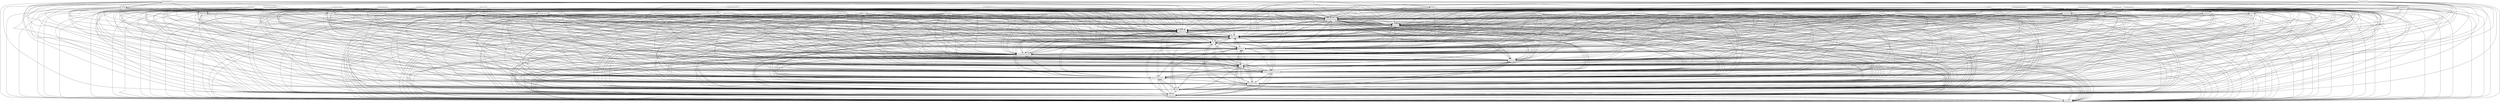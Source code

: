 digraph{
graph [rankdir=TB];
node [shape=box];
edge [arrowhead=normal];
0[label="Front",]
1[label="ClimateControl",]
2[label="Petrol",]
3[label="RainSensors",]
4[label="Halogen",]
5[label="Cushion",]
6[label="LeatherWrapped",]
7[label="Differential",]
8[label="HeadandTailLamps",]
9[label="GearKnob",]
10[label="SideMirrors",]
11[label="Music",]
12[label="RearSpoiler",]
13[label="FrontPassengerSide",]
14[label="OneFourPetrol",]
15[label="SixSpeedAutomatic",]
16[label="ArmRest",]
17[label="RearWheelDrive",]
18[label="Front_Zero",]
19[label="EngineImmobilizer",]
20[label="Body",]
21[label="Turbocharger",]
22[label="AllWheelDrive",]
23[label="CentralwithRemoteKeylessEntry",]
24[label="TwoZeroDiesel",]
25[label="NotchBack",]
26[label="Coupe",]
27[label="HatchBack",]
28[label="WindshieldWipers",]
29[label="WoodFinished",]
30[label="EngineConfiguration_s",]
31[label="Aspiration",]
32[label="FiveSpeedManual",]
33[label="ElectricSunroof",]
34[label="FrontDriverSide",]
35[label="Central",]
36[label="VehicleLockingandUnlocking",]
37[label="GlassHolder",]
38[label="Leather",]
39[label="Black",]
40[label="Seats",]
41[label="Dashboard",]
42[label="Rear",]
43[label="FrontandRearBumpers",]
44[label="EngineFuel",]
45[label="Car",]
46[label="Normal",]
47[label="CushionwithSeatCovers",]
48[label="Rear_One",]
49[label="OneSixPetrol",]
50[label="Transmission",]
51[label="TwoDINMPThreePlayer",]
52[label="Manual",]
53[label="TypeQ",]
54[label="FrontWheelDrive",]
55[label="TypeP",]
56[label="BodyColoured",]
57[label="Rear_Zero",]
58[label="Automatic",]
59[label="Supercharger",]
60[label="Electric",]
61[label="AutomatedFrontandRear",]
62[label="Xenon",]
63[label="TypeD",]
64[label="SixCDChanger",]
65[label="Configuration_",]
66[label="OneEightDiesel",]
67[label="TypeB",]
68[label="TypeC",]
69[label="TypeA",]
70[label="Diesel",]
71[label="Manual_Zero",]
0->8[label="",]
0->9[label="",]
0->10[label="",]
0->18[label="",]
0->20[label="",]
0->28[label="",]
0->30[label="",]
0->36[label="",]
0->37[label="",]
0->40[label="",]
0->41[label="",]
0->43[label="",]
0->44[label="",]
0->45[label="",]
0->50[label="",]
0->65[label="",]
1->8[label="",]
1->9[label="",]
1->10[label="",]
1->18[label="",]
1->20[label="",]
1->28[label="",]
1->30[label="",]
1->36[label="",]
1->40[label="",]
1->41[label="",]
1->43[label="",]
1->44[label="",]
1->45[label="",]
1->50[label="",]
1->65[label="",]
2->8[label="",]
2->9[label="",]
2->10[label="",]
2->18[label="",]
2->20[label="",]
2->28[label="",]
2->30[label="",]
2->36[label="",]
2->40[label="",]
2->41[label="",]
2->43[label="",]
2->44[label="",]
2->45[label="",]
2->50[label="",]
2->65[label="",]
3->8[label="",]
3->9[label="",]
3->10[label="",]
3->18[label="",]
3->20[label="",]
3->28[label="",]
3->30[label="",]
3->36[label="",]
3->40[label="",]
3->41[label="",]
3->43[label="",]
3->44[label="",]
3->45[label="",]
3->50[label="",]
3->61[label="",]
3->65[label="",]
4->8[label="",]
4->9[label="",]
4->10[label="",]
4->18[label="",]
4->20[label="",]
4->28[label="",]
4->30[label="",]
4->36[label="",]
4->40[label="",]
4->41[label="",]
4->43[label="",]
4->44[label="",]
4->45[label="",]
4->50[label="",]
4->65[label="",]
5->8[label="",]
5->9[label="",]
5->10[label="",]
5->18[label="",]
5->20[label="",]
5->28[label="",]
5->30[label="",]
5->36[label="",]
5->40[label="",]
5->41[label="",]
5->43[label="",]
5->44[label="",]
5->45[label="",]
5->50[label="",]
5->65[label="",]
6->8[label="",]
6->9[label="",]
6->10[label="",]
6->18[label="",]
6->20[label="",]
6->28[label="",]
6->30[label="",]
6->36[label="",]
6->40[label="",]
6->41[label="",]
6->43[label="",]
6->44[label="",]
6->45[label="",]
6->50[label="",]
6->65[label="",]
7->8[label="",]
7->9[label="",]
7->10[label="",]
7->18[label="",]
7->20[label="",]
7->28[label="",]
7->30[label="",]
7->36[label="",]
7->40[label="",]
7->41[label="",]
7->43[label="",]
7->44[label="",]
7->45[label="",]
7->50[label="",]
7->65[label="",]
8->9[label="",]
8->10[label="",]
8->18[label="",]
8->20[label="",]
8->28[label="",]
8->30[label="",]
8->36[label="",]
8->40[label="",]
8->41[label="",]
8->43[label="",]
8->44[label="",]
8->45[label="",]
8->50[label="",]
8->65[label="",]
9->8[label="",]
9->10[label="",]
9->18[label="",]
9->20[label="",]
9->28[label="",]
9->30[label="",]
9->36[label="",]
9->40[label="",]
9->41[label="",]
9->43[label="",]
9->44[label="",]
9->45[label="",]
9->50[label="",]
9->65[label="",]
10->8[label="",]
10->9[label="",]
10->18[label="",]
10->20[label="",]
10->28[label="",]
10->30[label="",]
10->36[label="",]
10->40[label="",]
10->41[label="",]
10->43[label="",]
10->44[label="",]
10->45[label="",]
10->50[label="",]
10->65[label="",]
11->8[label="",]
11->9[label="",]
11->10[label="",]
11->18[label="",]
11->20[label="",]
11->28[label="",]
11->30[label="",]
11->36[label="",]
11->40[label="",]
11->41[label="",]
11->43[label="",]
11->44[label="",]
11->45[label="",]
11->50[label="",]
11->65[label="",]
12->8[label="",]
12->9[label="",]
12->10[label="",]
12->18[label="",]
12->20[label="",]
12->28[label="",]
12->30[label="",]
12->36[label="",]
12->40[label="",]
12->41[label="",]
12->43[label="",]
12->44[label="",]
12->45[label="",]
12->50[label="",]
12->65[label="",]
13->8[label="",]
13->9[label="",]
13->10[label="",]
13->16[label="",]
13->18[label="",]
13->20[label="",]
13->28[label="",]
13->30[label="",]
13->36[label="",]
13->40[label="",]
13->41[label="",]
13->43[label="",]
13->44[label="",]
13->45[label="",]
13->50[label="",]
13->65[label="",]
14->2[label="",]
14->8[label="",]
14->9[label="",]
14->10[label="",]
14->18[label="",]
14->20[label="",]
14->28[label="",]
14->30[label="",]
14->36[label="",]
14->40[label="",]
14->41[label="",]
14->43[label="",]
14->44[label="",]
14->45[label="",]
14->50[label="",]
14->65[label="",]
15->8[label="",]
15->9[label="",]
15->10[label="",]
15->18[label="",]
15->20[label="",]
15->28[label="",]
15->30[label="",]
15->36[label="",]
15->40[label="",]
15->41[label="",]
15->43[label="",]
15->44[label="",]
15->45[label="",]
15->50[label="",]
15->65[label="",]
16->8[label="",]
16->9[label="",]
16->10[label="",]
16->18[label="",]
16->20[label="",]
16->28[label="",]
16->30[label="",]
16->36[label="",]
16->40[label="",]
16->41[label="",]
16->43[label="",]
16->44[label="",]
16->45[label="",]
16->50[label="",]
16->65[label="",]
17->7[label="",]
17->8[label="",]
17->9[label="",]
17->10[label="",]
17->18[label="",]
17->20[label="",]
17->28[label="",]
17->30[label="",]
17->36[label="",]
17->40[label="",]
17->41[label="",]
17->43[label="",]
17->44[label="",]
17->45[label="",]
17->50[label="",]
17->55[label="",]
17->65[label="",]
18->8[label="",]
18->9[label="",]
18->10[label="",]
18->20[label="",]
18->28[label="",]
18->30[label="",]
18->36[label="",]
18->40[label="",]
18->41[label="",]
18->43[label="",]
18->44[label="",]
18->45[label="",]
18->50[label="",]
18->65[label="",]
19->8[label="",]
19->9[label="",]
19->10[label="",]
19->18[label="",]
19->20[label="",]
19->23[label="",]
19->28[label="",]
19->30[label="",]
19->36[label="",]
19->40[label="",]
19->41[label="",]
19->43[label="",]
19->44[label="",]
19->45[label="",]
19->50[label="",]
19->65[label="",]
20->8[label="",]
20->9[label="",]
20->10[label="",]
20->18[label="",]
20->28[label="",]
20->30[label="",]
20->36[label="",]
20->40[label="",]
20->41[label="",]
20->43[label="",]
20->44[label="",]
20->45[label="",]
20->50[label="",]
20->65[label="",]
21->8[label="",]
21->9[label="",]
21->10[label="",]
21->18[label="",]
21->20[label="",]
21->28[label="",]
21->30[label="",]
21->31[label="",]
21->36[label="",]
21->40[label="",]
21->41[label="",]
21->43[label="",]
21->44[label="",]
21->45[label="",]
21->50[label="",]
21->65[label="",]
21->70[label="",]
22->7[label="",]
22->8[label="",]
22->9[label="",]
22->10[label="",]
22->18[label="",]
22->20[label="",]
22->28[label="",]
22->30[label="",]
22->36[label="",]
22->40[label="",]
22->41[label="",]
22->43[label="",]
22->44[label="",]
22->45[label="",]
22->50[label="",]
22->53[label="",]
22->65[label="",]
23->8[label="",]
23->9[label="",]
23->10[label="",]
23->18[label="",]
23->20[label="",]
23->28[label="",]
23->30[label="",]
23->36[label="",]
23->40[label="",]
23->41[label="",]
23->43[label="",]
23->44[label="",]
23->45[label="",]
23->50[label="",]
23->65[label="",]
24->8[label="",]
24->9[label="",]
24->10[label="",]
24->18[label="",]
24->20[label="",]
24->28[label="",]
24->30[label="",]
24->36[label="",]
24->40[label="",]
24->41[label="",]
24->43[label="",]
24->44[label="",]
24->45[label="",]
24->50[label="",]
24->65[label="",]
24->70[label="",]
25->8[label="",]
25->9[label="",]
25->10[label="",]
25->18[label="",]
25->20[label="",]
25->28[label="",]
25->30[label="",]
25->36[label="",]
25->40[label="",]
25->41[label="",]
25->43[label="",]
25->44[label="",]
25->45[label="",]
25->50[label="",]
25->65[label="",]
26->8[label="",]
26->9[label="",]
26->10[label="",]
26->18[label="",]
26->20[label="",]
26->28[label="",]
26->30[label="",]
26->36[label="",]
26->40[label="",]
26->41[label="",]
26->43[label="",]
26->44[label="",]
26->45[label="",]
26->50[label="",]
26->65[label="",]
27->8[label="",]
27->9[label="",]
27->10[label="",]
27->18[label="",]
27->20[label="",]
27->28[label="",]
27->30[label="",]
27->36[label="",]
27->40[label="",]
27->41[label="",]
27->43[label="",]
27->44[label="",]
27->45[label="",]
27->50[label="",]
27->65[label="",]
28->8[label="",]
28->9[label="",]
28->10[label="",]
28->18[label="",]
28->20[label="",]
28->30[label="",]
28->36[label="",]
28->40[label="",]
28->41[label="",]
28->43[label="",]
28->44[label="",]
28->45[label="",]
28->50[label="",]
28->65[label="",]
29->8[label="",]
29->9[label="",]
29->10[label="",]
29->18[label="",]
29->20[label="",]
29->28[label="",]
29->30[label="",]
29->36[label="",]
29->40[label="",]
29->41[label="",]
29->43[label="",]
29->44[label="",]
29->45[label="",]
29->50[label="",]
29->65[label="",]
30->8[label="",]
30->9[label="",]
30->10[label="",]
30->18[label="",]
30->20[label="",]
30->28[label="",]
30->36[label="",]
30->40[label="",]
30->41[label="",]
30->43[label="",]
30->44[label="",]
30->45[label="",]
30->50[label="",]
30->65[label="",]
31->8[label="",]
31->9[label="",]
31->10[label="",]
31->18[label="",]
31->20[label="",]
31->28[label="",]
31->30[label="",]
31->36[label="",]
31->40[label="",]
31->41[label="",]
31->43[label="",]
31->44[label="",]
31->45[label="",]
31->50[label="",]
31->65[label="",]
32->8[label="",]
32->9[label="",]
32->10[label="",]
32->18[label="",]
32->20[label="",]
32->28[label="",]
32->30[label="",]
32->36[label="",]
32->40[label="",]
32->41[label="",]
32->43[label="",]
32->44[label="",]
32->45[label="",]
32->50[label="",]
32->65[label="",]
33->8[label="",]
33->9[label="",]
33->10[label="",]
33->18[label="",]
33->20[label="",]
33->28[label="",]
33->30[label="",]
33->36[label="",]
33->40[label="",]
33->41[label="",]
33->43[label="",]
33->44[label="",]
33->45[label="",]
33->50[label="",]
33->65[label="",]
34->8[label="",]
34->9[label="",]
34->10[label="",]
34->16[label="",]
34->18[label="",]
34->20[label="",]
34->28[label="",]
34->30[label="",]
34->36[label="",]
34->40[label="",]
34->41[label="",]
34->43[label="",]
34->44[label="",]
34->45[label="",]
34->50[label="",]
34->65[label="",]
35->8[label="",]
35->9[label="",]
35->10[label="",]
35->18[label="",]
35->20[label="",]
35->28[label="",]
35->30[label="",]
35->36[label="",]
35->40[label="",]
35->41[label="",]
35->43[label="",]
35->44[label="",]
35->45[label="",]
35->50[label="",]
35->65[label="",]
36->8[label="",]
36->9[label="",]
36->10[label="",]
36->18[label="",]
36->20[label="",]
36->28[label="",]
36->30[label="",]
36->40[label="",]
36->41[label="",]
36->43[label="",]
36->44[label="",]
36->45[label="",]
36->50[label="",]
36->65[label="",]
37->8[label="",]
37->9[label="",]
37->10[label="",]
37->18[label="",]
37->20[label="",]
37->28[label="",]
37->30[label="",]
37->36[label="",]
37->40[label="",]
37->41[label="",]
37->43[label="",]
37->44[label="",]
37->45[label="",]
37->50[label="",]
37->65[label="",]
38->8[label="",]
38->9[label="",]
38->10[label="",]
38->18[label="",]
38->20[label="",]
38->28[label="",]
38->30[label="",]
38->36[label="",]
38->40[label="",]
38->41[label="",]
38->43[label="",]
38->44[label="",]
38->45[label="",]
38->50[label="",]
38->65[label="",]
39->8[label="",]
39->9[label="",]
39->10[label="",]
39->18[label="",]
39->20[label="",]
39->28[label="",]
39->30[label="",]
39->36[label="",]
39->40[label="",]
39->41[label="",]
39->43[label="",]
39->44[label="",]
39->45[label="",]
39->50[label="",]
39->65[label="",]
40->8[label="",]
40->9[label="",]
40->10[label="",]
40->18[label="",]
40->20[label="",]
40->28[label="",]
40->30[label="",]
40->36[label="",]
40->41[label="",]
40->43[label="",]
40->44[label="",]
40->45[label="",]
40->50[label="",]
40->65[label="",]
41->8[label="",]
41->9[label="",]
41->10[label="",]
41->18[label="",]
41->20[label="",]
41->28[label="",]
41->30[label="",]
41->36[label="",]
41->40[label="",]
41->43[label="",]
41->44[label="",]
41->45[label="",]
41->50[label="",]
41->65[label="",]
42->8[label="",]
42->9[label="",]
42->10[label="",]
42->18[label="",]
42->20[label="",]
42->28[label="",]
42->30[label="",]
42->36[label="",]
42->37[label="",]
42->40[label="",]
42->41[label="",]
42->43[label="",]
42->44[label="",]
42->45[label="",]
42->50[label="",]
42->65[label="",]
43->8[label="",]
43->9[label="",]
43->10[label="",]
43->18[label="",]
43->20[label="",]
43->28[label="",]
43->30[label="",]
43->36[label="",]
43->40[label="",]
43->41[label="",]
43->44[label="",]
43->45[label="",]
43->50[label="",]
43->65[label="",]
44->8[label="",]
44->9[label="",]
44->10[label="",]
44->18[label="",]
44->20[label="",]
44->28[label="",]
44->30[label="",]
44->36[label="",]
44->40[label="",]
44->41[label="",]
44->43[label="",]
44->45[label="",]
44->50[label="",]
44->65[label="",]
45->8[label="",]
45->9[label="",]
45->10[label="",]
45->18[label="",]
45->20[label="",]
45->28[label="",]
45->30[label="",]
45->36[label="",]
45->40[label="",]
45->41[label="",]
45->43[label="",]
45->44[label="",]
45->50[label="",]
45->65[label="",]
46->8[label="",]
46->9[label="",]
46->10[label="",]
46->18[label="",]
46->20[label="",]
46->28[label="",]
46->30[label="",]
46->36[label="",]
46->40[label="",]
46->41[label="",]
46->43[label="",]
46->44[label="",]
46->45[label="",]
46->50[label="",]
46->65[label="",]
47->8[label="",]
47->9[label="",]
47->10[label="",]
47->18[label="",]
47->20[label="",]
47->28[label="",]
47->30[label="",]
47->36[label="",]
47->40[label="",]
47->41[label="",]
47->43[label="",]
47->44[label="",]
47->45[label="",]
47->50[label="",]
47->65[label="",]
48->8[label="",]
48->9[label="",]
48->10[label="",]
48->18[label="",]
48->20[label="",]
48->28[label="",]
48->30[label="",]
48->36[label="",]
48->40[label="",]
48->41[label="",]
48->43[label="",]
48->44[label="",]
48->45[label="",]
48->50[label="",]
48->65[label="",]
49->2[label="",]
49->8[label="",]
49->9[label="",]
49->10[label="",]
49->18[label="",]
49->20[label="",]
49->28[label="",]
49->30[label="",]
49->36[label="",]
49->40[label="",]
49->41[label="",]
49->43[label="",]
49->44[label="",]
49->45[label="",]
49->50[label="",]
49->65[label="",]
50->8[label="",]
50->9[label="",]
50->10[label="",]
50->18[label="",]
50->20[label="",]
50->28[label="",]
50->30[label="",]
50->36[label="",]
50->40[label="",]
50->41[label="",]
50->43[label="",]
50->44[label="",]
50->45[label="",]
50->65[label="",]
51->8[label="",]
51->9[label="",]
51->10[label="",]
51->11[label="",]
51->18[label="",]
51->20[label="",]
51->28[label="",]
51->30[label="",]
51->36[label="",]
51->40[label="",]
51->41[label="",]
51->43[label="",]
51->44[label="",]
51->45[label="",]
51->50[label="",]
51->65[label="",]
52->1[label="",]
52->8[label="",]
52->9[label="",]
52->10[label="",]
52->18[label="",]
52->20[label="",]
52->28[label="",]
52->30[label="",]
52->36[label="",]
52->40[label="",]
52->41[label="",]
52->43[label="",]
52->44[label="",]
52->45[label="",]
52->50[label="",]
52->65[label="",]
53->7[label="",]
53->8[label="",]
53->9[label="",]
53->10[label="",]
53->18[label="",]
53->20[label="",]
53->22[label="",]
53->28[label="",]
53->30[label="",]
53->36[label="",]
53->40[label="",]
53->41[label="",]
53->43[label="",]
53->44[label="",]
53->45[label="",]
53->50[label="",]
53->65[label="",]
54->8[label="",]
54->9[label="",]
54->10[label="",]
54->18[label="",]
54->20[label="",]
54->28[label="",]
54->30[label="",]
54->36[label="",]
54->40[label="",]
54->41[label="",]
54->43[label="",]
54->44[label="",]
54->45[label="",]
54->50[label="",]
54->65[label="",]
55->7[label="",]
55->8[label="",]
55->9[label="",]
55->10[label="",]
55->17[label="",]
55->18[label="",]
55->20[label="",]
55->28[label="",]
55->30[label="",]
55->36[label="",]
55->40[label="",]
55->41[label="",]
55->43[label="",]
55->44[label="",]
55->45[label="",]
55->50[label="",]
55->65[label="",]
56->8[label="",]
56->9[label="",]
56->10[label="",]
56->18[label="",]
56->20[label="",]
56->28[label="",]
56->30[label="",]
56->36[label="",]
56->40[label="",]
56->41[label="",]
56->43[label="",]
56->44[label="",]
56->45[label="",]
56->50[label="",]
56->65[label="",]
57->8[label="",]
57->9[label="",]
57->10[label="",]
57->16[label="",]
57->18[label="",]
57->20[label="",]
57->25[label="",]
57->28[label="",]
57->30[label="",]
57->36[label="",]
57->40[label="",]
57->41[label="",]
57->43[label="",]
57->44[label="",]
57->45[label="",]
57->50[label="",]
57->65[label="",]
58->1[label="",]
58->8[label="",]
58->9[label="",]
58->10[label="",]
58->18[label="",]
58->20[label="",]
58->28[label="",]
58->30[label="",]
58->36[label="",]
58->40[label="",]
58->41[label="",]
58->43[label="",]
58->44[label="",]
58->45[label="",]
58->50[label="",]
58->65[label="",]
59->2[label="",]
59->8[label="",]
59->9[label="",]
59->10[label="",]
59->18[label="",]
59->20[label="",]
59->28[label="",]
59->30[label="",]
59->31[label="",]
59->36[label="",]
59->40[label="",]
59->41[label="",]
59->43[label="",]
59->44[label="",]
59->45[label="",]
59->49[label="",]
59->50[label="",]
59->65[label="",]
60->8[label="",]
60->9[label="",]
60->10[label="",]
60->18[label="",]
60->20[label="",]
60->28[label="",]
60->30[label="",]
60->36[label="",]
60->40[label="",]
60->41[label="",]
60->43[label="",]
60->44[label="",]
60->45[label="",]
60->50[label="",]
60->65[label="",]
61->8[label="",]
61->9[label="",]
61->10[label="",]
61->18[label="",]
61->20[label="",]
61->28[label="",]
61->30[label="",]
61->36[label="",]
61->40[label="",]
61->41[label="",]
61->43[label="",]
61->44[label="",]
61->45[label="",]
61->50[label="",]
61->65[label="",]
62->8[label="",]
62->9[label="",]
62->10[label="",]
62->18[label="",]
62->20[label="",]
62->28[label="",]
62->30[label="",]
62->36[label="",]
62->40[label="",]
62->41[label="",]
62->43[label="",]
62->44[label="",]
62->45[label="",]
62->50[label="",]
62->65[label="",]
63->8[label="",]
63->9[label="",]
63->10[label="",]
63->18[label="",]
63->20[label="",]
63->26[label="",]
63->28[label="",]
63->30[label="",]
63->36[label="",]
63->40[label="",]
63->41[label="",]
63->43[label="",]
63->44[label="",]
63->45[label="",]
63->50[label="",]
63->65[label="",]
64->8[label="",]
64->9[label="",]
64->10[label="",]
64->11[label="",]
64->18[label="",]
64->20[label="",]
64->28[label="",]
64->30[label="",]
64->36[label="",]
64->40[label="",]
64->41[label="",]
64->43[label="",]
64->44[label="",]
64->45[label="",]
64->50[label="",]
64->65[label="",]
65->8[label="",]
65->9[label="",]
65->10[label="",]
65->18[label="",]
65->20[label="",]
65->28[label="",]
65->30[label="",]
65->36[label="",]
65->40[label="",]
65->41[label="",]
65->43[label="",]
65->44[label="",]
65->45[label="",]
65->50[label="",]
66->8[label="",]
66->9[label="",]
66->10[label="",]
66->18[label="",]
66->20[label="",]
66->28[label="",]
66->30[label="",]
66->36[label="",]
66->40[label="",]
66->41[label="",]
66->43[label="",]
66->44[label="",]
66->45[label="",]
66->50[label="",]
66->65[label="",]
66->70[label="",]
67->8[label="",]
67->9[label="",]
67->10[label="",]
67->18[label="",]
67->20[label="",]
67->28[label="",]
67->30[label="",]
67->36[label="",]
67->40[label="",]
67->41[label="",]
67->43[label="",]
67->44[label="",]
67->45[label="",]
67->50[label="",]
67->65[label="",]
68->8[label="",]
68->9[label="",]
68->10[label="",]
68->18[label="",]
68->20[label="",]
68->28[label="",]
68->30[label="",]
68->36[label="",]
68->40[label="",]
68->41[label="",]
68->43[label="",]
68->44[label="",]
68->45[label="",]
68->50[label="",]
68->65[label="",]
69->8[label="",]
69->9[label="",]
69->10[label="",]
69->18[label="",]
69->20[label="",]
69->28[label="",]
69->30[label="",]
69->36[label="",]
69->40[label="",]
69->41[label="",]
69->43[label="",]
69->44[label="",]
69->45[label="",]
69->50[label="",]
69->65[label="",]
70->8[label="",]
70->9[label="",]
70->10[label="",]
70->18[label="",]
70->20[label="",]
70->28[label="",]
70->30[label="",]
70->36[label="",]
70->40[label="",]
70->41[label="",]
70->43[label="",]
70->44[label="",]
70->45[label="",]
70->50[label="",]
70->65[label="",]
71->8[label="",]
71->9[label="",]
71->10[label="",]
71->18[label="",]
71->20[label="",]
71->28[label="",]
71->30[label="",]
71->36[label="",]
71->40[label="",]
71->41[label="",]
71->43[label="",]
71->44[label="",]
71->45[label="",]
71->50[label="",]
71->65[label="",]
}
